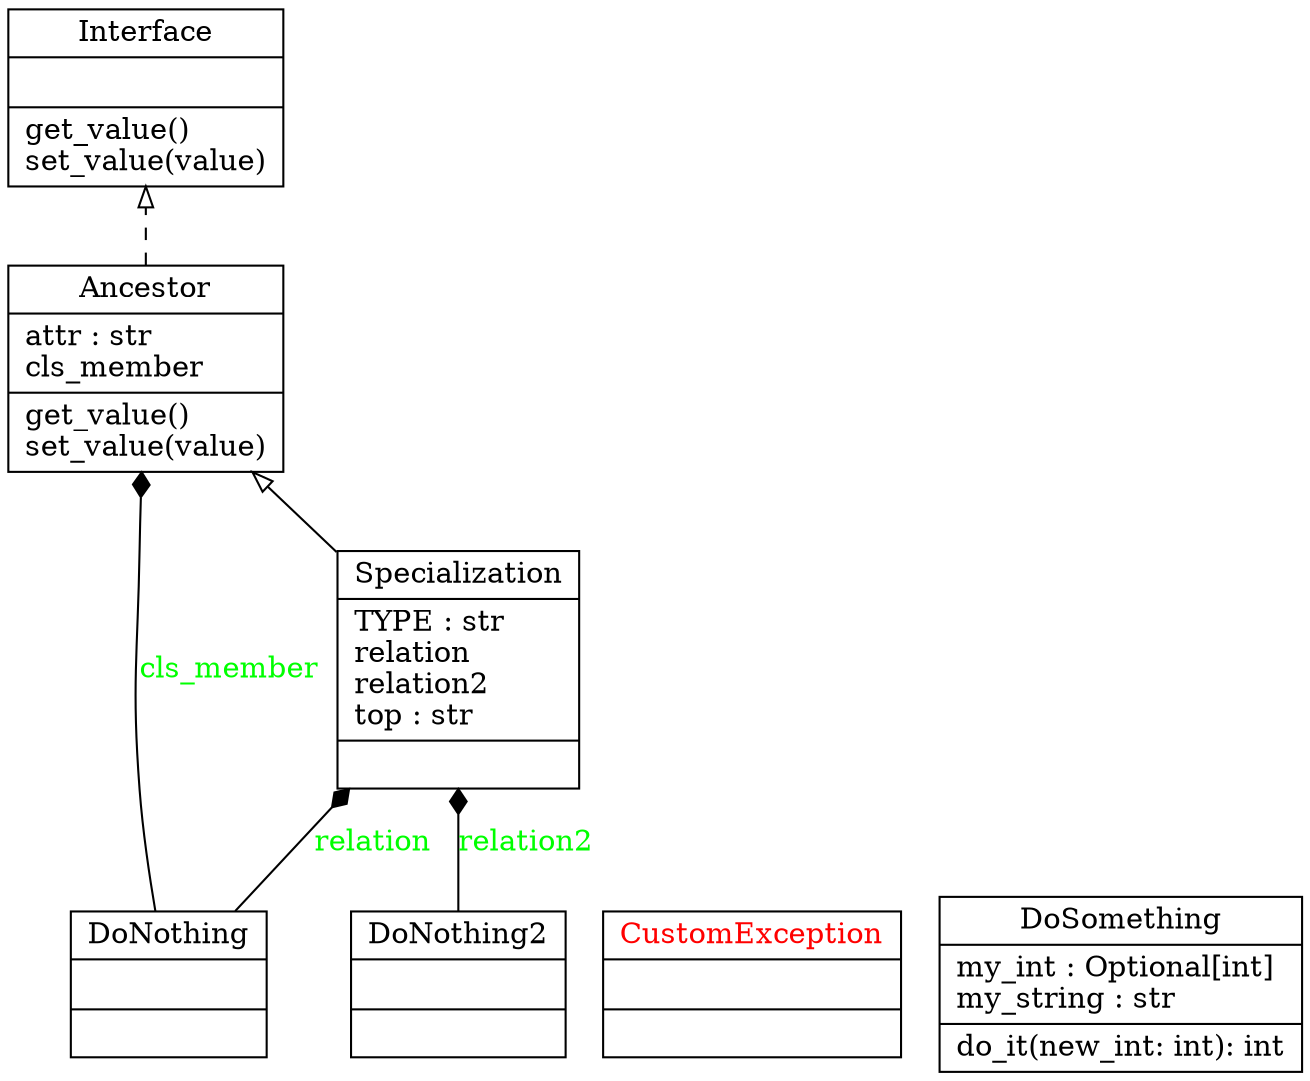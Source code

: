 digraph "classes_No_Name" {
rankdir=BT
charset="utf-8"
"data.clientmodule_test.Ancestor" [color="black", fontcolor="black", label="{Ancestor|attr : str\lcls_member\l|get_value()\lset_value(value)\l}", shape="record", style="solid"];
"data.suppliermodule_test.CustomException" [color="black", fontcolor="red", label="{CustomException|\l|}", shape="record", style="solid"];
"data.suppliermodule_test.DoNothing" [color="black", fontcolor="black", label="{DoNothing|\l|}", shape="record", style="solid"];
"data.suppliermodule_test.DoNothing2" [color="black", fontcolor="black", label="{DoNothing2|\l|}", shape="record", style="solid"];
"data.suppliermodule_test.DoSomething" [color="black", fontcolor="black", label="{DoSomething|my_int : Optional[int]\lmy_string : str\l|do_it(new_int: int): int\l}", shape="record", style="solid"];
"data.suppliermodule_test.Interface" [color="black", fontcolor="black", label="{Interface|\l|get_value()\lset_value(value)\l}", shape="record", style="solid"];
"data.clientmodule_test.Specialization" [color="black", fontcolor="black", label="{Specialization|TYPE : str\lrelation\lrelation2\ltop : str\l|}", shape="record", style="solid"];
"data.clientmodule_test.Specialization" -> "data.clientmodule_test.Ancestor" [arrowhead="empty", arrowtail="none"];
"data.clientmodule_test.Ancestor" -> "data.suppliermodule_test.Interface" [arrowhead="empty", arrowtail="node", style="dashed"];
"data.suppliermodule_test.DoNothing" -> "data.clientmodule_test.Ancestor" [arrowhead="diamond", arrowtail="none", fontcolor="green", label="cls_member", style="solid"];
"data.suppliermodule_test.DoNothing" -> "data.clientmodule_test.Specialization" [arrowhead="diamond", arrowtail="none", fontcolor="green", label="relation", style="solid"];
"data.suppliermodule_test.DoNothing2" -> "data.clientmodule_test.Specialization" [arrowhead="diamond", arrowtail="none", fontcolor="green", label="relation2", style="solid"];
}
